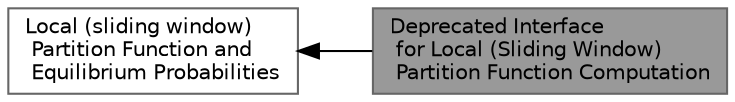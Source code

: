 digraph "Deprecated Interface for Local (Sliding Window) Partition Function Computation"
{
 // INTERACTIVE_SVG=YES
 // LATEX_PDF_SIZE
  bgcolor="transparent";
  edge [fontname=Helvetica,fontsize=10,labelfontname=Helvetica,labelfontsize=10];
  node [fontname=Helvetica,fontsize=10,shape=box,height=0.2,width=0.4];
  rankdir=LR;
  Node2 [label="Local (sliding window)\l Partition Function and\l Equilibrium Probabilities",height=0.2,width=0.4,color="grey40", fillcolor="white", style="filled",URL="$group__part__func__window.html",tooltip="Scanning version using a sliding window approach to compute equilibrium probabilities."];
  Node1 [label="Deprecated Interface\l for Local (Sliding Window)\l Partition Function Computation",height=0.2,width=0.4,color="gray40", fillcolor="grey60", style="filled", fontcolor="black",tooltip=" "];
  Node2->Node1 [shape=plaintext, dir="back", style="solid"];
}
